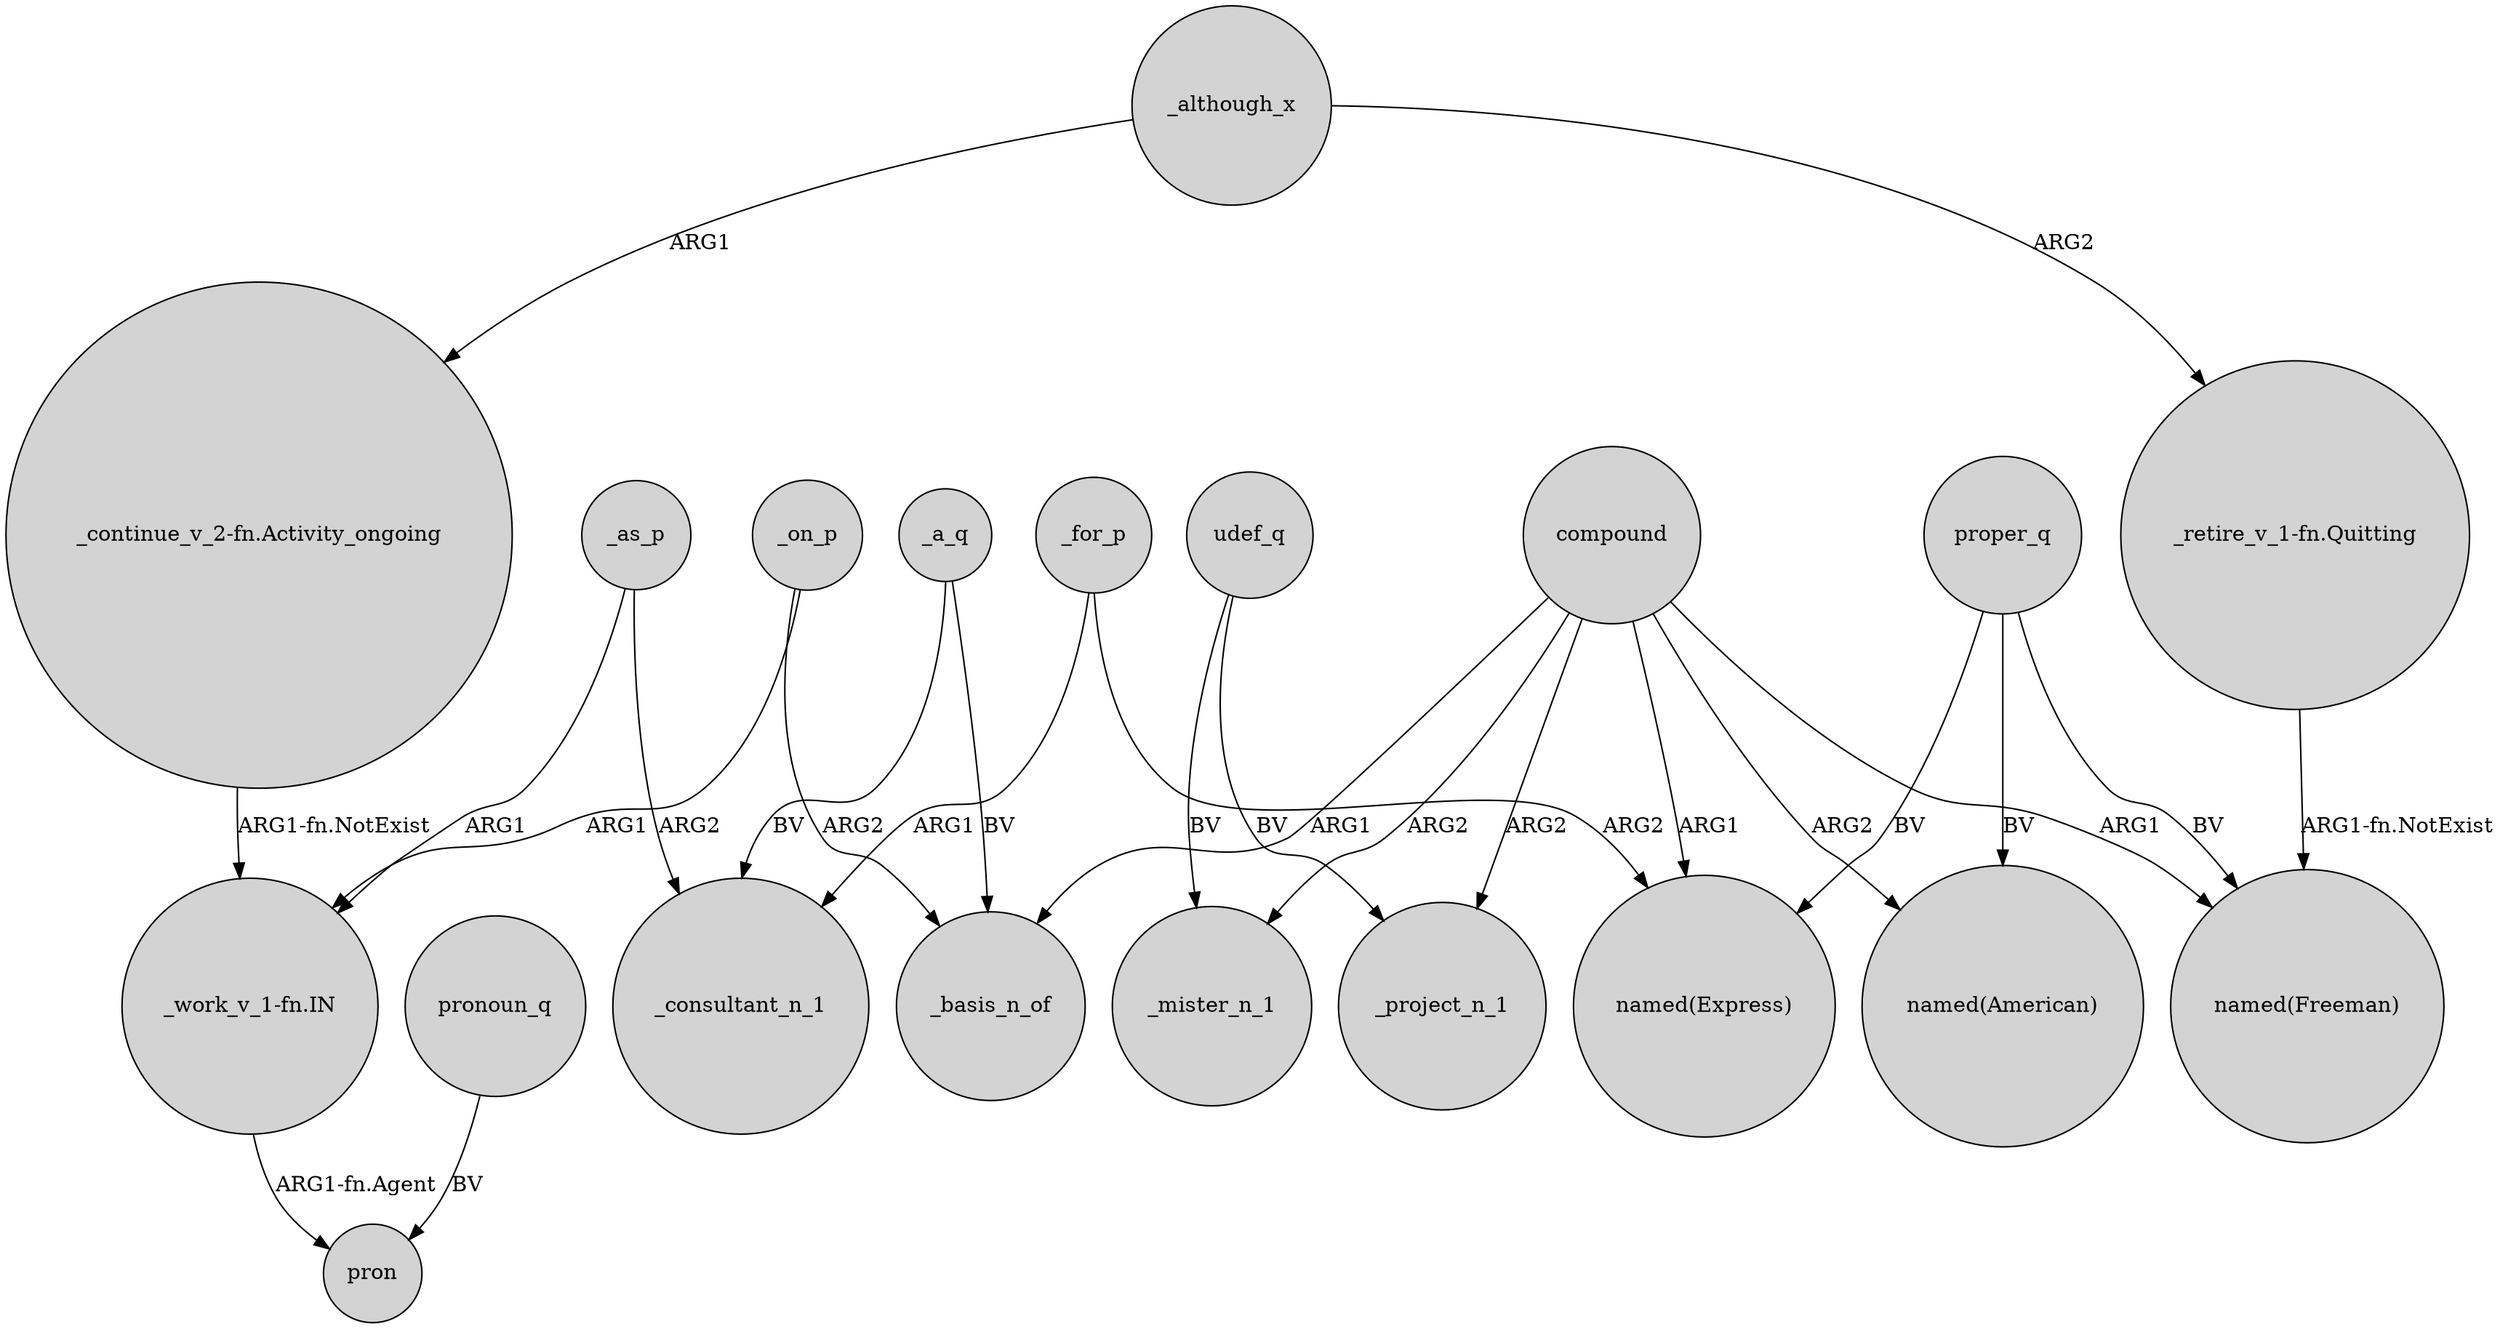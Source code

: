 digraph {
	node [shape=circle style=filled]
	"_continue_v_2-fn.Activity_ongoing" -> "_work_v_1-fn.IN" [label="ARG1-fn.NotExist"]
	proper_q -> "named(American)" [label=BV]
	_although_x -> "_continue_v_2-fn.Activity_ongoing" [label=ARG1]
	udef_q -> _project_n_1 [label=BV]
	proper_q -> "named(Express)" [label=BV]
	compound -> _mister_n_1 [label=ARG2]
	_for_p -> "named(Express)" [label=ARG2]
	_as_p -> "_work_v_1-fn.IN" [label=ARG1]
	udef_q -> _mister_n_1 [label=BV]
	compound -> _basis_n_of [label=ARG1]
	compound -> "named(Express)" [label=ARG1]
	proper_q -> "named(Freeman)" [label=BV]
	compound -> "named(American)" [label=ARG2]
	_as_p -> _consultant_n_1 [label=ARG2]
	_a_q -> _basis_n_of [label=BV]
	compound -> "named(Freeman)" [label=ARG1]
	pronoun_q -> pron [label=BV]
	_on_p -> "_work_v_1-fn.IN" [label=ARG1]
	"_work_v_1-fn.IN" -> pron [label="ARG1-fn.Agent"]
	_a_q -> _consultant_n_1 [label=BV]
	compound -> _project_n_1 [label=ARG2]
	"_retire_v_1-fn.Quitting" -> "named(Freeman)" [label="ARG1-fn.NotExist"]
	_for_p -> _consultant_n_1 [label=ARG1]
	_although_x -> "_retire_v_1-fn.Quitting" [label=ARG2]
	_on_p -> _basis_n_of [label=ARG2]
}
